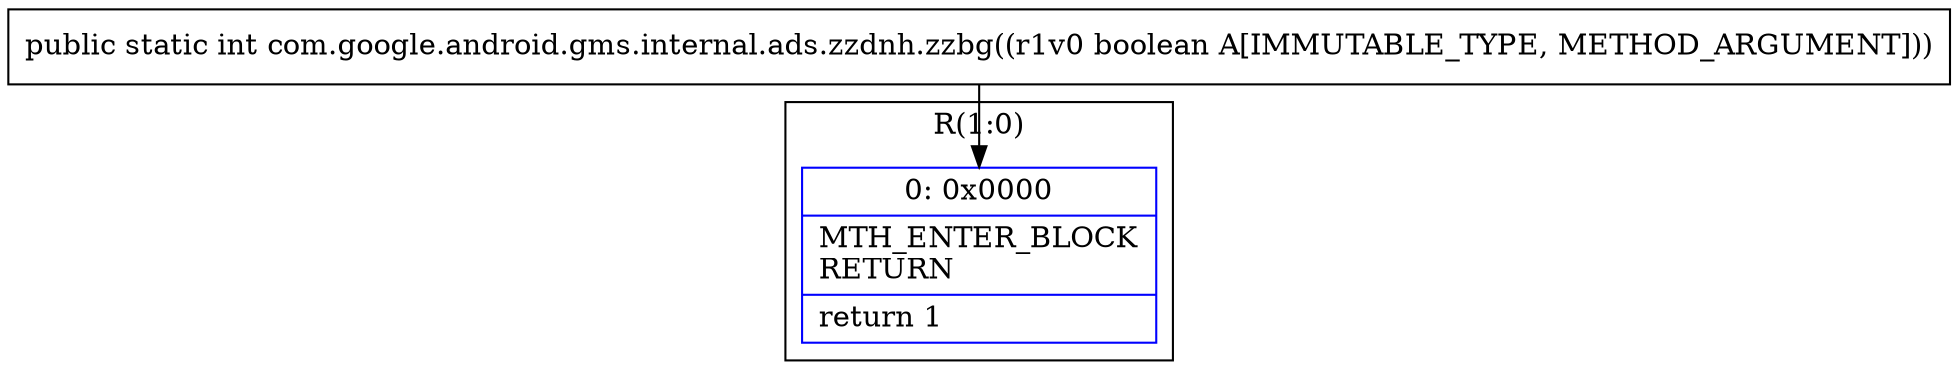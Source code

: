 digraph "CFG forcom.google.android.gms.internal.ads.zzdnh.zzbg(Z)I" {
subgraph cluster_Region_210020037 {
label = "R(1:0)";
node [shape=record,color=blue];
Node_0 [shape=record,label="{0\:\ 0x0000|MTH_ENTER_BLOCK\lRETURN\l|return 1\l}"];
}
MethodNode[shape=record,label="{public static int com.google.android.gms.internal.ads.zzdnh.zzbg((r1v0 boolean A[IMMUTABLE_TYPE, METHOD_ARGUMENT])) }"];
MethodNode -> Node_0;
}


